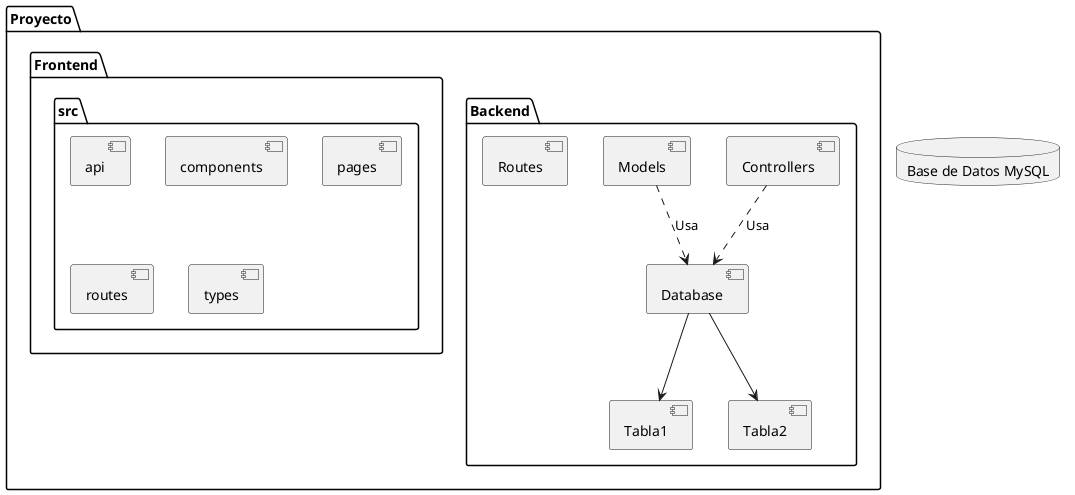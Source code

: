 @startuml

package "Proyecto" {
  package "Backend" {
    [Controllers]
    [Database]
    [Models]
    [Routes]
    
    [Database] --> [Tabla1]
    [Database] --> [Tabla2]
  }

  package "Frontend" {
    package "src" {
      [api]
      [components]
      [pages]
      [routes]
      [types]
    }
  }
}

database "Base de Datos MySQL" {
  [Tabla1]
  [Tabla2]
}

[Controllers] ..> [Database] : Usa
[Models] ..> [Database] : Usa

@enduml
